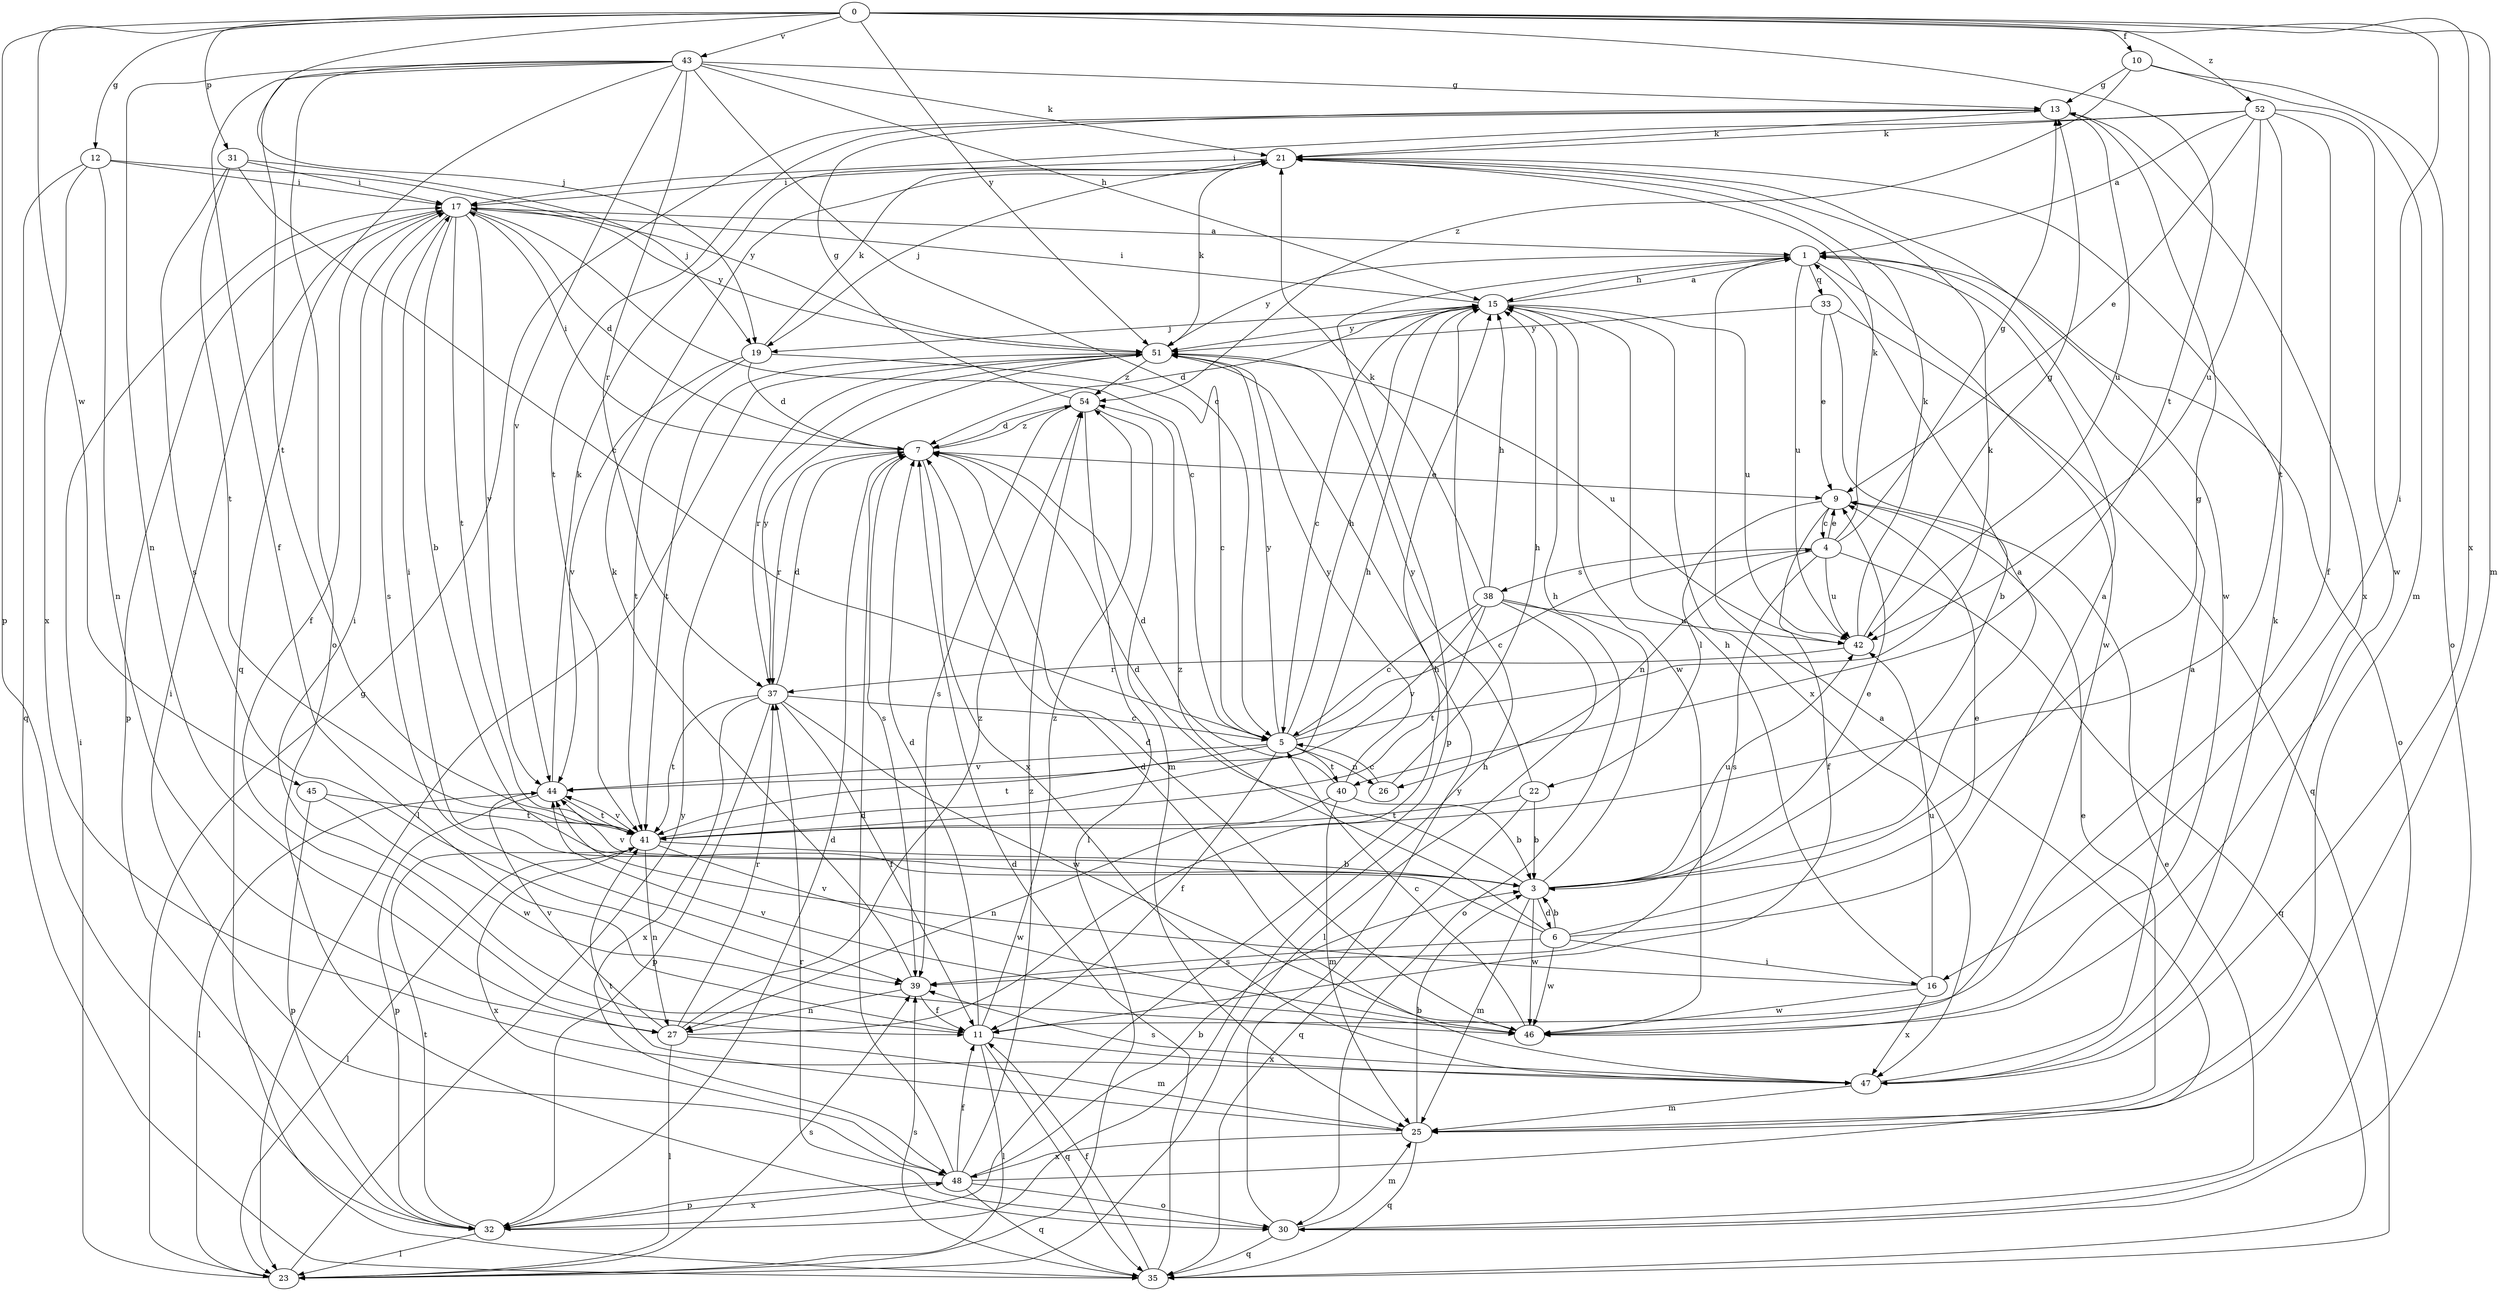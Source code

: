 strict digraph  {
0;
1;
3;
4;
5;
6;
7;
9;
10;
11;
12;
13;
15;
16;
17;
19;
21;
22;
23;
25;
26;
27;
30;
31;
32;
33;
35;
37;
38;
39;
40;
41;
42;
43;
44;
45;
46;
47;
48;
51;
52;
54;
0 -> 10  [label=f];
0 -> 12  [label=g];
0 -> 16  [label=i];
0 -> 19  [label=j];
0 -> 25  [label=m];
0 -> 31  [label=p];
0 -> 32  [label=p];
0 -> 40  [label=t];
0 -> 43  [label=v];
0 -> 45  [label=w];
0 -> 47  [label=x];
0 -> 51  [label=y];
0 -> 52  [label=z];
1 -> 15  [label=h];
1 -> 30  [label=o];
1 -> 32  [label=p];
1 -> 33  [label=q];
1 -> 42  [label=u];
1 -> 46  [label=w];
1 -> 51  [label=y];
3 -> 1  [label=a];
3 -> 6  [label=d];
3 -> 7  [label=d];
3 -> 9  [label=e];
3 -> 13  [label=g];
3 -> 15  [label=h];
3 -> 25  [label=m];
3 -> 42  [label=u];
3 -> 44  [label=v];
3 -> 46  [label=w];
4 -> 9  [label=e];
4 -> 13  [label=g];
4 -> 21  [label=k];
4 -> 26  [label=n];
4 -> 35  [label=q];
4 -> 38  [label=s];
4 -> 39  [label=s];
4 -> 42  [label=u];
5 -> 4  [label=c];
5 -> 11  [label=f];
5 -> 15  [label=h];
5 -> 21  [label=k];
5 -> 26  [label=n];
5 -> 40  [label=t];
5 -> 41  [label=t];
5 -> 44  [label=v];
5 -> 51  [label=y];
6 -> 1  [label=a];
6 -> 3  [label=b];
6 -> 9  [label=e];
6 -> 16  [label=i];
6 -> 17  [label=i];
6 -> 39  [label=s];
6 -> 46  [label=w];
6 -> 54  [label=z];
7 -> 9  [label=e];
7 -> 17  [label=i];
7 -> 37  [label=r];
7 -> 39  [label=s];
7 -> 47  [label=x];
7 -> 54  [label=z];
9 -> 4  [label=c];
9 -> 11  [label=f];
9 -> 22  [label=l];
10 -> 13  [label=g];
10 -> 25  [label=m];
10 -> 30  [label=o];
10 -> 54  [label=z];
11 -> 7  [label=d];
11 -> 17  [label=i];
11 -> 23  [label=l];
11 -> 35  [label=q];
11 -> 47  [label=x];
11 -> 54  [label=z];
12 -> 17  [label=i];
12 -> 27  [label=n];
12 -> 35  [label=q];
12 -> 47  [label=x];
12 -> 51  [label=y];
13 -> 21  [label=k];
13 -> 41  [label=t];
13 -> 42  [label=u];
13 -> 47  [label=x];
15 -> 1  [label=a];
15 -> 5  [label=c];
15 -> 7  [label=d];
15 -> 17  [label=i];
15 -> 19  [label=j];
15 -> 42  [label=u];
15 -> 46  [label=w];
15 -> 47  [label=x];
15 -> 51  [label=y];
16 -> 15  [label=h];
16 -> 42  [label=u];
16 -> 44  [label=v];
16 -> 46  [label=w];
16 -> 47  [label=x];
17 -> 1  [label=a];
17 -> 3  [label=b];
17 -> 5  [label=c];
17 -> 7  [label=d];
17 -> 11  [label=f];
17 -> 32  [label=p];
17 -> 39  [label=s];
17 -> 41  [label=t];
17 -> 44  [label=v];
17 -> 51  [label=y];
19 -> 5  [label=c];
19 -> 7  [label=d];
19 -> 21  [label=k];
19 -> 41  [label=t];
19 -> 44  [label=v];
21 -> 17  [label=i];
21 -> 19  [label=j];
21 -> 46  [label=w];
22 -> 3  [label=b];
22 -> 35  [label=q];
22 -> 41  [label=t];
22 -> 51  [label=y];
23 -> 13  [label=g];
23 -> 17  [label=i];
23 -> 39  [label=s];
23 -> 51  [label=y];
25 -> 3  [label=b];
25 -> 9  [label=e];
25 -> 35  [label=q];
25 -> 41  [label=t];
25 -> 48  [label=x];
26 -> 5  [label=c];
26 -> 15  [label=h];
27 -> 15  [label=h];
27 -> 23  [label=l];
27 -> 25  [label=m];
27 -> 37  [label=r];
27 -> 44  [label=v];
27 -> 54  [label=z];
30 -> 9  [label=e];
30 -> 25  [label=m];
30 -> 35  [label=q];
30 -> 37  [label=r];
30 -> 51  [label=y];
31 -> 5  [label=c];
31 -> 17  [label=i];
31 -> 19  [label=j];
31 -> 39  [label=s];
31 -> 41  [label=t];
32 -> 7  [label=d];
32 -> 15  [label=h];
32 -> 23  [label=l];
32 -> 41  [label=t];
32 -> 48  [label=x];
33 -> 3  [label=b];
33 -> 9  [label=e];
33 -> 35  [label=q];
33 -> 51  [label=y];
35 -> 7  [label=d];
35 -> 11  [label=f];
35 -> 39  [label=s];
37 -> 5  [label=c];
37 -> 7  [label=d];
37 -> 11  [label=f];
37 -> 32  [label=p];
37 -> 41  [label=t];
37 -> 46  [label=w];
37 -> 48  [label=x];
37 -> 51  [label=y];
38 -> 5  [label=c];
38 -> 15  [label=h];
38 -> 21  [label=k];
38 -> 23  [label=l];
38 -> 30  [label=o];
38 -> 41  [label=t];
38 -> 42  [label=u];
38 -> 44  [label=v];
39 -> 11  [label=f];
39 -> 21  [label=k];
39 -> 27  [label=n];
40 -> 3  [label=b];
40 -> 7  [label=d];
40 -> 25  [label=m];
40 -> 27  [label=n];
40 -> 51  [label=y];
41 -> 3  [label=b];
41 -> 15  [label=h];
41 -> 23  [label=l];
41 -> 27  [label=n];
41 -> 44  [label=v];
41 -> 46  [label=w];
41 -> 48  [label=x];
42 -> 13  [label=g];
42 -> 21  [label=k];
42 -> 37  [label=r];
43 -> 5  [label=c];
43 -> 11  [label=f];
43 -> 13  [label=g];
43 -> 15  [label=h];
43 -> 21  [label=k];
43 -> 27  [label=n];
43 -> 30  [label=o];
43 -> 35  [label=q];
43 -> 37  [label=r];
43 -> 41  [label=t];
43 -> 44  [label=v];
44 -> 21  [label=k];
44 -> 23  [label=l];
44 -> 32  [label=p];
44 -> 41  [label=t];
45 -> 32  [label=p];
45 -> 41  [label=t];
45 -> 46  [label=w];
46 -> 5  [label=c];
46 -> 7  [label=d];
46 -> 44  [label=v];
47 -> 1  [label=a];
47 -> 7  [label=d];
47 -> 21  [label=k];
47 -> 25  [label=m];
47 -> 39  [label=s];
48 -> 1  [label=a];
48 -> 3  [label=b];
48 -> 7  [label=d];
48 -> 11  [label=f];
48 -> 17  [label=i];
48 -> 30  [label=o];
48 -> 32  [label=p];
48 -> 35  [label=q];
48 -> 54  [label=z];
51 -> 21  [label=k];
51 -> 23  [label=l];
51 -> 37  [label=r];
51 -> 41  [label=t];
51 -> 42  [label=u];
51 -> 54  [label=z];
52 -> 1  [label=a];
52 -> 9  [label=e];
52 -> 11  [label=f];
52 -> 17  [label=i];
52 -> 21  [label=k];
52 -> 41  [label=t];
52 -> 42  [label=u];
52 -> 46  [label=w];
54 -> 7  [label=d];
54 -> 13  [label=g];
54 -> 23  [label=l];
54 -> 25  [label=m];
54 -> 39  [label=s];
}
